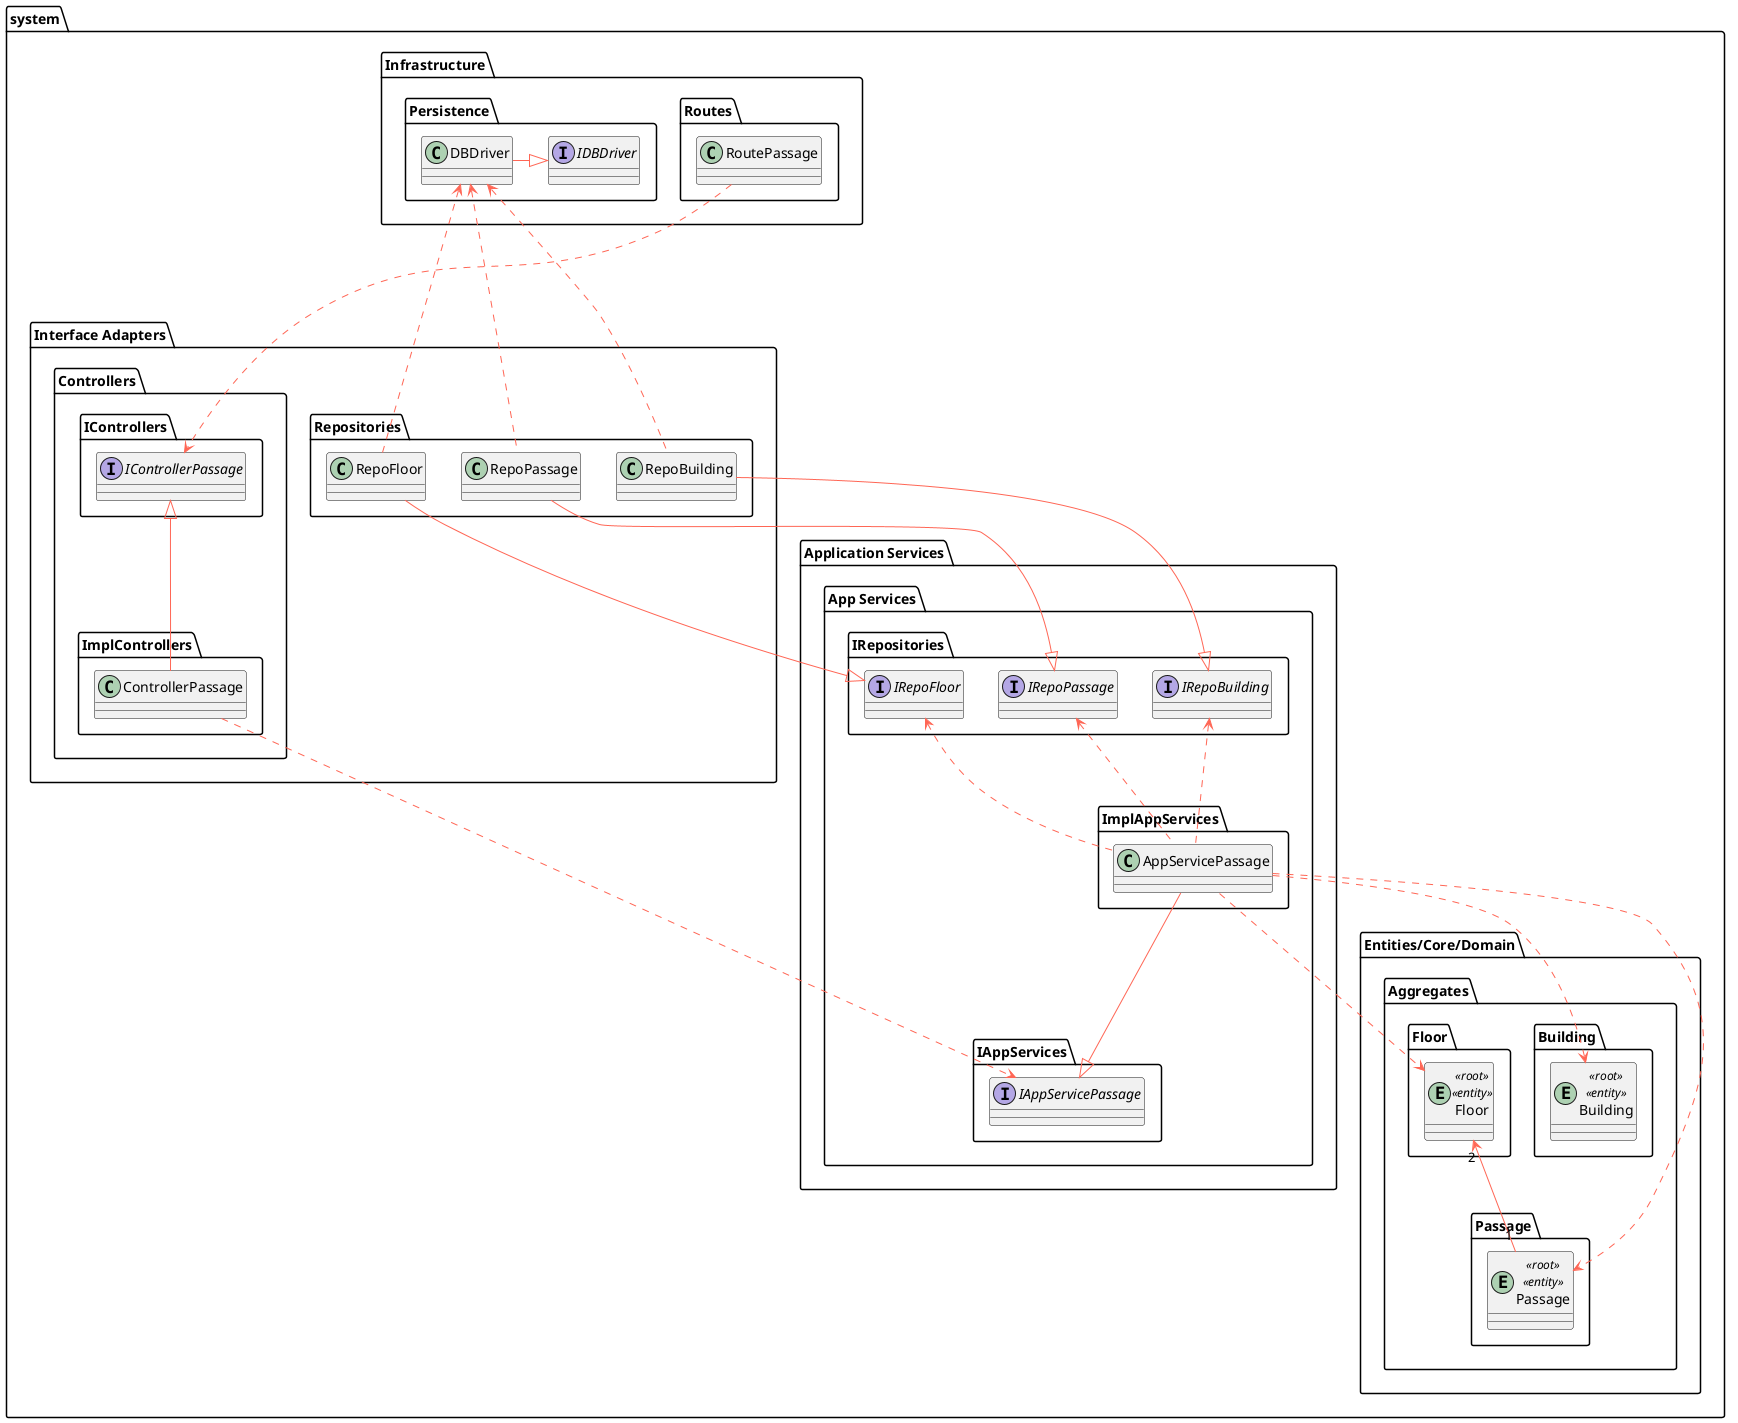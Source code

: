 @startuml

skinparam component {
    FontSize 16
    BackgroundColor<<Apache>> LightCoral
    BorderColor<<Apache>> #FF6655
    FontName Courier
    BorderColor black
    BackgroundColor DeepSkyBlue
    ArrowFontName Impact
    ArrowColor #FF6655
}

package system {
    package "Infrastructure" {
        package "Routes" {
            class RoutePassage
        }

        package "Persistence" {
            interface IDBDriver
            class DBDriver
        }

        DBDriver -right-|> IDBDriver
    }

    package "Interface Adapters" {
        package "Controllers" {
            package "IControllers" {
                interface IControllerPassage
            }

            package "ImplControllers" {
                class ControllerPassage
            }
            ControllerPassage -up-|> IControllerPassage
        }

        package "Repositories" {
            class RepoBuilding
            class RepoFloor
            class RepoPassage
        }

        RepoBuilding .up.> DBDriver
        RepoFloor .up.> DBDriver
        RepoPassage .up.> DBDriver

        RoutePassage ....> IControllerPassage
    }

    package "Application Services" {
        package "App Services" {
            package "IAppServices" {
                interface IAppServicePassage
            }

            package "ImplAppServices" {
                class AppServicePassage
            }

            AppServicePassage --|> IAppServicePassage

            package "IRepositories" {
                interface IRepoBuilding
                interface IRepoFloor
                interface IRepoPassage
            }

            RepoBuilding --|> IRepoBuilding
            RepoFloor --|> IRepoFloor
            RepoPassage --|> IRepoPassage
        }

        ControllerPassage ..> IAppServicePassage

        AppServicePassage .up.> IRepoBuilding
        AppServicePassage .up.> IRepoFloor
        AppServicePassage .up.> IRepoPassage
    }

    package "Entities/Core/Domain" {
        package "Aggregates" {

            package "Passage" as a_Passage {
                entity Passage <<root>> <<entity>>
            }

            package "Building" as a_building {
                entity Building <<root>> <<entity>>
            }

            package "Floor" as a_floor {
                entity Floor <<root>> <<entity>>
            }
        }

        Passage "1" -up-> "2" Floor

        AppServicePassage ..> Passage
        AppServicePassage ..> Floor
        AppServicePassage ..> Building

        'package "Services" {
        '}
    }
}

@enduml

